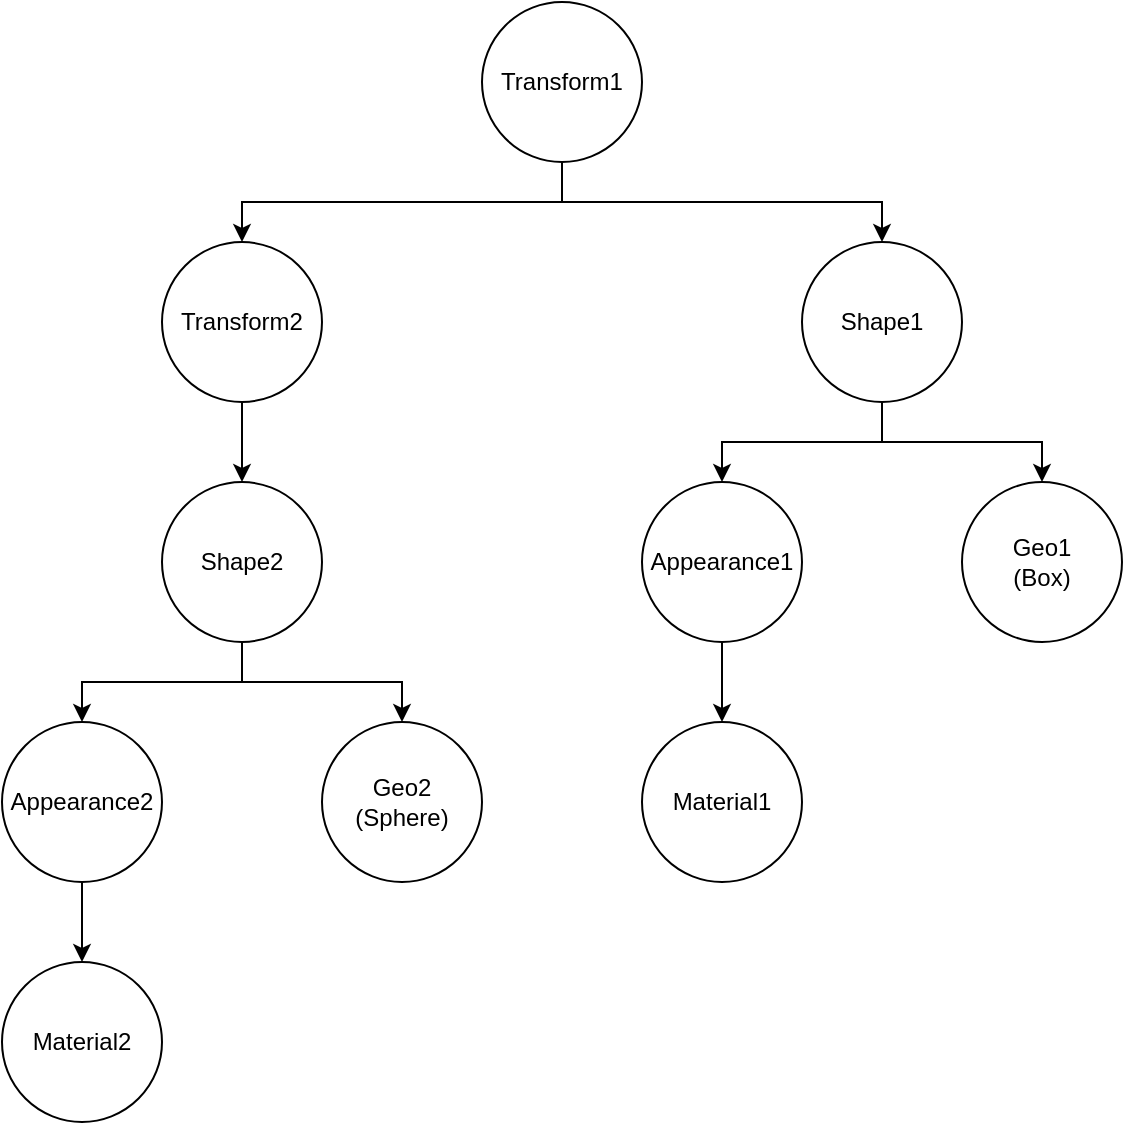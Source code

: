 <mxfile>
    <diagram id="GJnC8RaU2o8uP8UuMBJl" name="Page-1">
        <mxGraphModel dx="1086" dy="714" grid="1" gridSize="10" guides="1" tooltips="1" connect="1" arrows="1" fold="1" page="1" pageScale="1" pageWidth="850" pageHeight="1100" math="0" shadow="0">
            <root>
                <mxCell id="0"/>
                <mxCell id="1" parent="0"/>
                <mxCell id="28" style="edgeStyle=orthogonalEdgeStyle;rounded=0;orthogonalLoop=1;jettySize=auto;html=1;" edge="1" parent="1" source="2" target="3">
                    <mxGeometry relative="1" as="geometry">
                        <Array as="points">
                            <mxPoint x="320" y="140"/>
                            <mxPoint x="480" y="140"/>
                        </Array>
                    </mxGeometry>
                </mxCell>
                <mxCell id="30" style="edgeStyle=orthogonalEdgeStyle;rounded=0;orthogonalLoop=1;jettySize=auto;html=1;" edge="1" parent="1" source="2" target="4">
                    <mxGeometry relative="1" as="geometry">
                        <Array as="points">
                            <mxPoint x="320" y="140"/>
                            <mxPoint x="160" y="140"/>
                        </Array>
                    </mxGeometry>
                </mxCell>
                <mxCell id="2" value="Transform1" style="ellipse;whiteSpace=wrap;html=1;aspect=fixed;" parent="1" vertex="1">
                    <mxGeometry x="280" y="40" width="80" height="80" as="geometry"/>
                </mxCell>
                <mxCell id="26" style="edgeStyle=orthogonalEdgeStyle;rounded=0;orthogonalLoop=1;jettySize=auto;html=1;" edge="1" parent="1" source="3" target="9">
                    <mxGeometry relative="1" as="geometry"/>
                </mxCell>
                <mxCell id="27" style="edgeStyle=orthogonalEdgeStyle;rounded=0;orthogonalLoop=1;jettySize=auto;html=1;" edge="1" parent="1" source="3" target="10">
                    <mxGeometry relative="1" as="geometry"/>
                </mxCell>
                <mxCell id="3" value="Shape1" style="ellipse;whiteSpace=wrap;html=1;aspect=fixed;" parent="1" vertex="1">
                    <mxGeometry x="440" y="160" width="80" height="80" as="geometry"/>
                </mxCell>
                <mxCell id="21" style="edgeStyle=orthogonalEdgeStyle;rounded=0;orthogonalLoop=1;jettySize=auto;html=1;" edge="1" parent="1" source="4" target="5">
                    <mxGeometry relative="1" as="geometry"/>
                </mxCell>
                <mxCell id="4" value="Transform2" style="ellipse;whiteSpace=wrap;html=1;aspect=fixed;" parent="1" vertex="1">
                    <mxGeometry x="120" y="160" width="80" height="80" as="geometry"/>
                </mxCell>
                <mxCell id="22" style="edgeStyle=orthogonalEdgeStyle;rounded=0;orthogonalLoop=1;jettySize=auto;html=1;" edge="1" parent="1" source="5" target="16">
                    <mxGeometry relative="1" as="geometry"/>
                </mxCell>
                <mxCell id="23" style="edgeStyle=orthogonalEdgeStyle;rounded=0;orthogonalLoop=1;jettySize=auto;html=1;" edge="1" parent="1" source="5" target="17">
                    <mxGeometry relative="1" as="geometry"/>
                </mxCell>
                <mxCell id="5" value="Shape2" style="ellipse;whiteSpace=wrap;html=1;aspect=fixed;" parent="1" vertex="1">
                    <mxGeometry x="120" y="280" width="80" height="80" as="geometry"/>
                </mxCell>
                <mxCell id="29" style="edgeStyle=orthogonalEdgeStyle;rounded=0;orthogonalLoop=1;jettySize=auto;html=1;" edge="1" parent="1" source="9" target="11">
                    <mxGeometry relative="1" as="geometry"/>
                </mxCell>
                <mxCell id="9" value="Appearance1" style="ellipse;whiteSpace=wrap;html=1;aspect=fixed;" vertex="1" parent="1">
                    <mxGeometry x="360" y="280" width="80" height="80" as="geometry"/>
                </mxCell>
                <mxCell id="10" value="Geo1&lt;br&gt;(Box)" style="ellipse;whiteSpace=wrap;html=1;aspect=fixed;" vertex="1" parent="1">
                    <mxGeometry x="520" y="280" width="80" height="80" as="geometry"/>
                </mxCell>
                <mxCell id="11" value="Material1" style="ellipse;whiteSpace=wrap;html=1;aspect=fixed;" vertex="1" parent="1">
                    <mxGeometry x="360" y="400" width="80" height="80" as="geometry"/>
                </mxCell>
                <mxCell id="24" style="edgeStyle=orthogonalEdgeStyle;rounded=0;orthogonalLoop=1;jettySize=auto;html=1;" edge="1" parent="1" source="16" target="18">
                    <mxGeometry relative="1" as="geometry"/>
                </mxCell>
                <mxCell id="16" value="Appearance2" style="ellipse;whiteSpace=wrap;html=1;aspect=fixed;" vertex="1" parent="1">
                    <mxGeometry x="40" y="400" width="80" height="80" as="geometry"/>
                </mxCell>
                <mxCell id="17" value="Geo2&lt;br&gt;(Sphere)" style="ellipse;whiteSpace=wrap;html=1;aspect=fixed;" vertex="1" parent="1">
                    <mxGeometry x="200" y="400" width="80" height="80" as="geometry"/>
                </mxCell>
                <mxCell id="18" value="Material2" style="ellipse;whiteSpace=wrap;html=1;aspect=fixed;" vertex="1" parent="1">
                    <mxGeometry x="40" y="520" width="80" height="80" as="geometry"/>
                </mxCell>
            </root>
        </mxGraphModel>
    </diagram>
</mxfile>